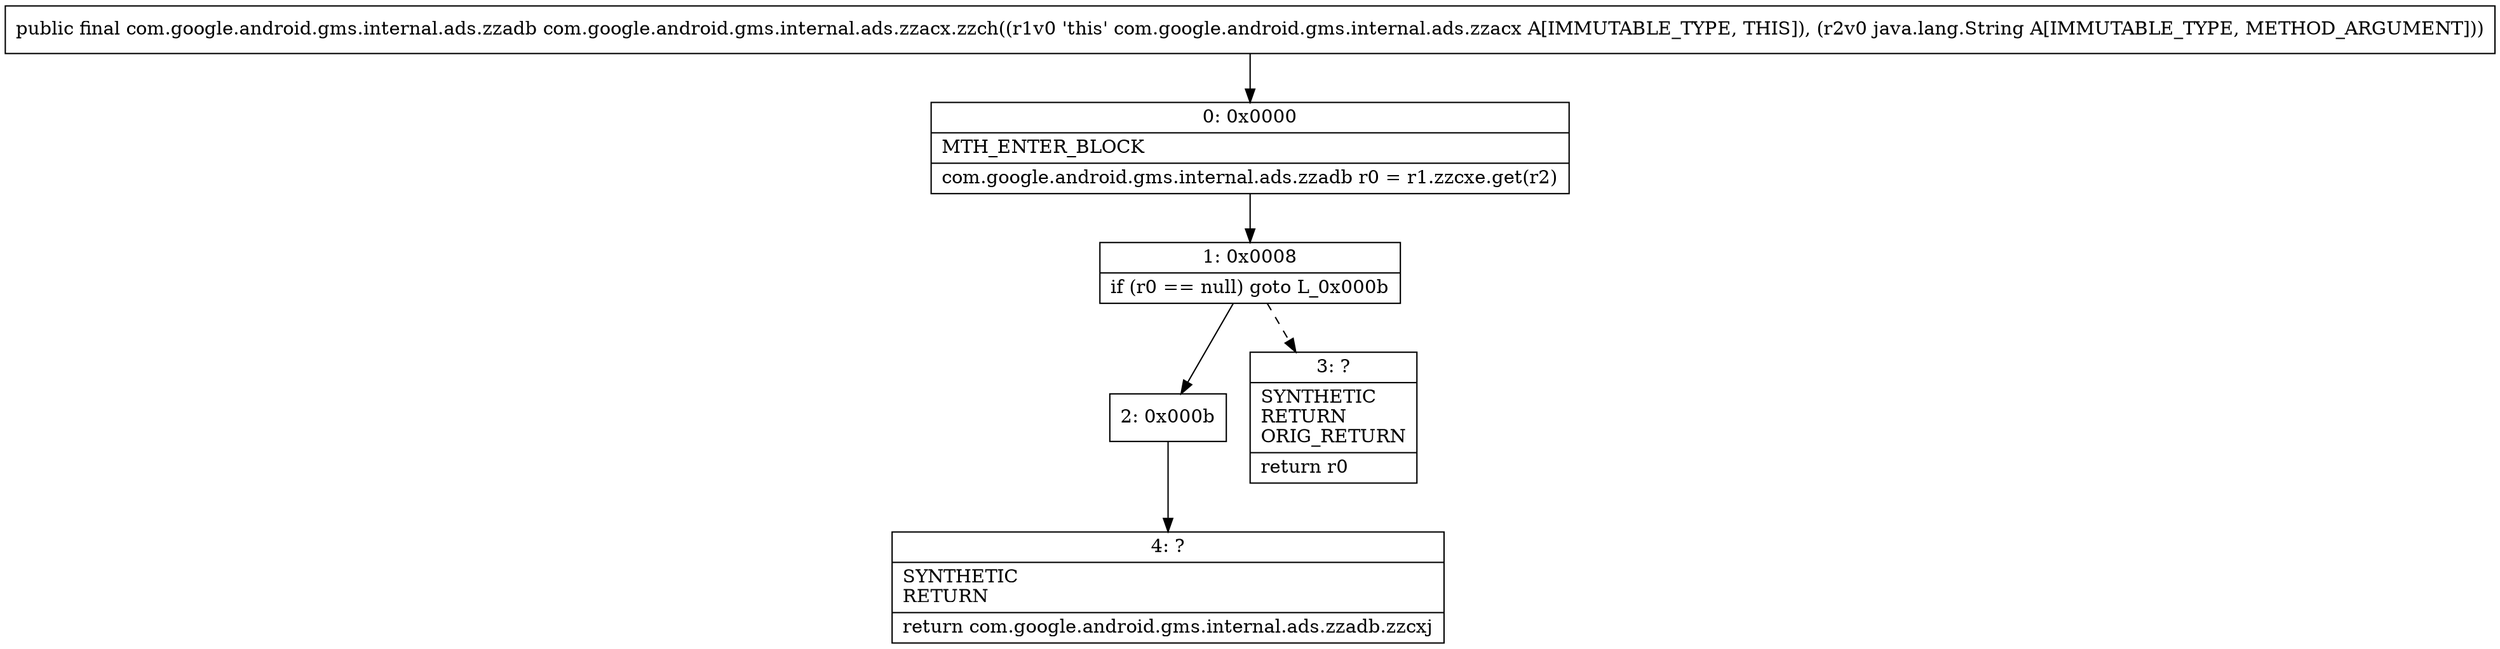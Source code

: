 digraph "CFG forcom.google.android.gms.internal.ads.zzacx.zzch(Ljava\/lang\/String;)Lcom\/google\/android\/gms\/internal\/ads\/zzadb;" {
Node_0 [shape=record,label="{0\:\ 0x0000|MTH_ENTER_BLOCK\l|com.google.android.gms.internal.ads.zzadb r0 = r1.zzcxe.get(r2)\l}"];
Node_1 [shape=record,label="{1\:\ 0x0008|if (r0 == null) goto L_0x000b\l}"];
Node_2 [shape=record,label="{2\:\ 0x000b}"];
Node_3 [shape=record,label="{3\:\ ?|SYNTHETIC\lRETURN\lORIG_RETURN\l|return r0\l}"];
Node_4 [shape=record,label="{4\:\ ?|SYNTHETIC\lRETURN\l|return com.google.android.gms.internal.ads.zzadb.zzcxj\l}"];
MethodNode[shape=record,label="{public final com.google.android.gms.internal.ads.zzadb com.google.android.gms.internal.ads.zzacx.zzch((r1v0 'this' com.google.android.gms.internal.ads.zzacx A[IMMUTABLE_TYPE, THIS]), (r2v0 java.lang.String A[IMMUTABLE_TYPE, METHOD_ARGUMENT])) }"];
MethodNode -> Node_0;
Node_0 -> Node_1;
Node_1 -> Node_2;
Node_1 -> Node_3[style=dashed];
Node_2 -> Node_4;
}

